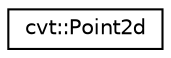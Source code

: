 digraph "Graphical Class Hierarchy"
{
 // LATEX_PDF_SIZE
  edge [fontname="Helvetica",fontsize="10",labelfontname="Helvetica",labelfontsize="10"];
  node [fontname="Helvetica",fontsize="10",shape=record];
  rankdir="LR";
  Node0 [label="cvt::Point2d",height=0.2,width=0.4,color="black", fillcolor="white", style="filled",URL="$d9/d36/structcvt_1_1Point2d.html",tooltip="Basic discrete 2d point."];
}
